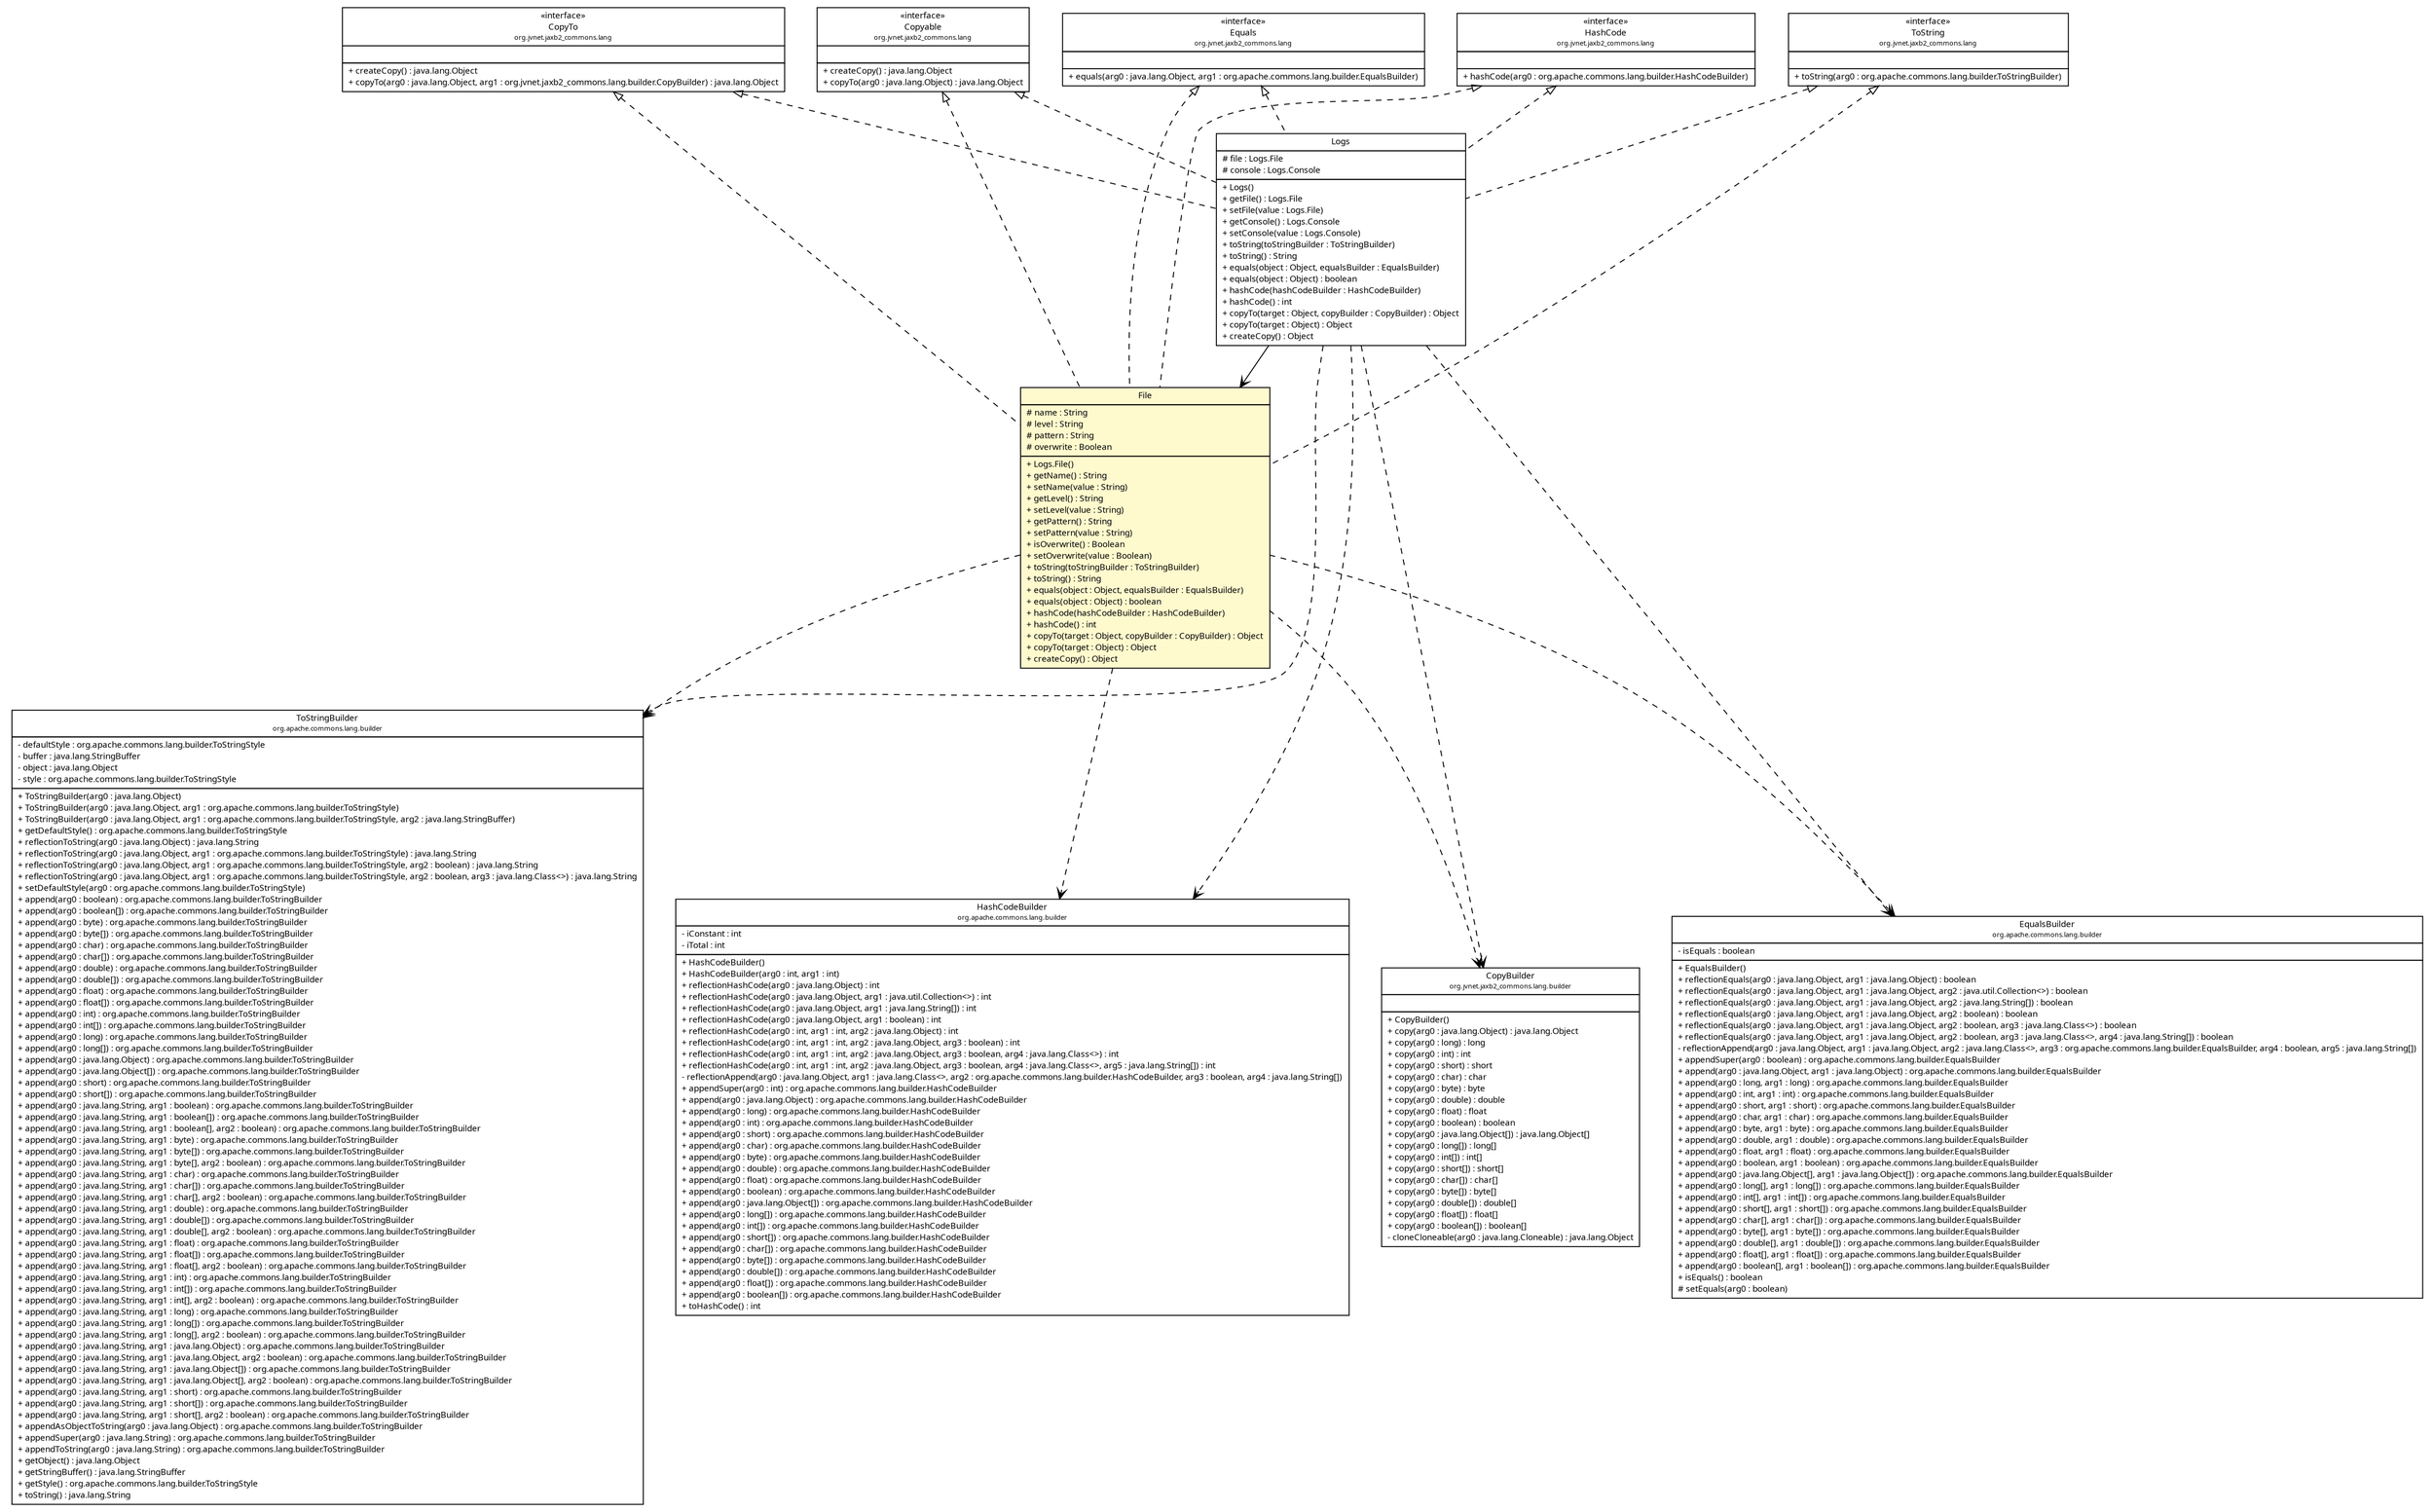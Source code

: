 #!/usr/local/bin/dot
#
# Class diagram 
# Generated by UMLGraph version R5_6 (http://www.umlgraph.org/)
#

digraph G {
	edge [fontname="Trebuchet MS",fontsize=10,labelfontname="Trebuchet MS",labelfontsize=10];
	node [fontname="Trebuchet MS",fontsize=10,shape=plaintext];
	nodesep=0.25;
	ranksep=0.5;
	// broadwick.config.generated.Logs
	c13087 [label=<<table title="broadwick.config.generated.Logs" border="0" cellborder="1" cellspacing="0" cellpadding="2" port="p" href="./Logs.html">
		<tr><td><table border="0" cellspacing="0" cellpadding="1">
<tr><td align="center" balign="center"><font face="Trebuchet MS"> Logs </font></td></tr>
		</table></td></tr>
		<tr><td><table border="0" cellspacing="0" cellpadding="1">
<tr><td align="left" balign="left"> # file : Logs.File </td></tr>
<tr><td align="left" balign="left"> # console : Logs.Console </td></tr>
		</table></td></tr>
		<tr><td><table border="0" cellspacing="0" cellpadding="1">
<tr><td align="left" balign="left"> + Logs() </td></tr>
<tr><td align="left" balign="left"> + getFile() : Logs.File </td></tr>
<tr><td align="left" balign="left"> + setFile(value : Logs.File) </td></tr>
<tr><td align="left" balign="left"> + getConsole() : Logs.Console </td></tr>
<tr><td align="left" balign="left"> + setConsole(value : Logs.Console) </td></tr>
<tr><td align="left" balign="left"> + toString(toStringBuilder : ToStringBuilder) </td></tr>
<tr><td align="left" balign="left"> + toString() : String </td></tr>
<tr><td align="left" balign="left"> + equals(object : Object, equalsBuilder : EqualsBuilder) </td></tr>
<tr><td align="left" balign="left"> + equals(object : Object) : boolean </td></tr>
<tr><td align="left" balign="left"> + hashCode(hashCodeBuilder : HashCodeBuilder) </td></tr>
<tr><td align="left" balign="left"> + hashCode() : int </td></tr>
<tr><td align="left" balign="left"> + copyTo(target : Object, copyBuilder : CopyBuilder) : Object </td></tr>
<tr><td align="left" balign="left"> + copyTo(target : Object) : Object </td></tr>
<tr><td align="left" balign="left"> + createCopy() : Object </td></tr>
		</table></td></tr>
		</table>>, URL="./Logs.html", fontname="Trebuchet MS", fontcolor="black", fontsize=9.0];
	// broadwick.config.generated.Logs.File
	c13089 [label=<<table title="broadwick.config.generated.Logs.File" border="0" cellborder="1" cellspacing="0" cellpadding="2" port="p" bgcolor="lemonChiffon" href="./Logs.File.html">
		<tr><td><table border="0" cellspacing="0" cellpadding="1">
<tr><td align="center" balign="center"><font face="Trebuchet MS"> File </font></td></tr>
		</table></td></tr>
		<tr><td><table border="0" cellspacing="0" cellpadding="1">
<tr><td align="left" balign="left"> # name : String </td></tr>
<tr><td align="left" balign="left"> # level : String </td></tr>
<tr><td align="left" balign="left"> # pattern : String </td></tr>
<tr><td align="left" balign="left"> # overwrite : Boolean </td></tr>
		</table></td></tr>
		<tr><td><table border="0" cellspacing="0" cellpadding="1">
<tr><td align="left" balign="left"> + Logs.File() </td></tr>
<tr><td align="left" balign="left"> + getName() : String </td></tr>
<tr><td align="left" balign="left"> + setName(value : String) </td></tr>
<tr><td align="left" balign="left"> + getLevel() : String </td></tr>
<tr><td align="left" balign="left"> + setLevel(value : String) </td></tr>
<tr><td align="left" balign="left"> + getPattern() : String </td></tr>
<tr><td align="left" balign="left"> + setPattern(value : String) </td></tr>
<tr><td align="left" balign="left"> + isOverwrite() : Boolean </td></tr>
<tr><td align="left" balign="left"> + setOverwrite(value : Boolean) </td></tr>
<tr><td align="left" balign="left"> + toString(toStringBuilder : ToStringBuilder) </td></tr>
<tr><td align="left" balign="left"> + toString() : String </td></tr>
<tr><td align="left" balign="left"> + equals(object : Object, equalsBuilder : EqualsBuilder) </td></tr>
<tr><td align="left" balign="left"> + equals(object : Object) : boolean </td></tr>
<tr><td align="left" balign="left"> + hashCode(hashCodeBuilder : HashCodeBuilder) </td></tr>
<tr><td align="left" balign="left"> + hashCode() : int </td></tr>
<tr><td align="left" balign="left"> + copyTo(target : Object, copyBuilder : CopyBuilder) : Object </td></tr>
<tr><td align="left" balign="left"> + copyTo(target : Object) : Object </td></tr>
<tr><td align="left" balign="left"> + createCopy() : Object </td></tr>
		</table></td></tr>
		</table>>, URL="./Logs.File.html", fontname="Trebuchet MS", fontcolor="black", fontsize=9.0];
	//broadwick.config.generated.Logs implements org.jvnet.jaxb2_commons.lang.CopyTo
	c13102:p -> c13087:p [dir=back,arrowtail=empty,style=dashed];
	//broadwick.config.generated.Logs implements org.jvnet.jaxb2_commons.lang.Copyable
	c13103:p -> c13087:p [dir=back,arrowtail=empty,style=dashed];
	//broadwick.config.generated.Logs implements org.jvnet.jaxb2_commons.lang.Equals
	c13104:p -> c13087:p [dir=back,arrowtail=empty,style=dashed];
	//broadwick.config.generated.Logs implements org.jvnet.jaxb2_commons.lang.HashCode
	c13105:p -> c13087:p [dir=back,arrowtail=empty,style=dashed];
	//broadwick.config.generated.Logs implements org.jvnet.jaxb2_commons.lang.ToString
	c13106:p -> c13087:p [dir=back,arrowtail=empty,style=dashed];
	//broadwick.config.generated.Logs.File implements org.jvnet.jaxb2_commons.lang.CopyTo
	c13102:p -> c13089:p [dir=back,arrowtail=empty,style=dashed];
	//broadwick.config.generated.Logs.File implements org.jvnet.jaxb2_commons.lang.Copyable
	c13103:p -> c13089:p [dir=back,arrowtail=empty,style=dashed];
	//broadwick.config.generated.Logs.File implements org.jvnet.jaxb2_commons.lang.Equals
	c13104:p -> c13089:p [dir=back,arrowtail=empty,style=dashed];
	//broadwick.config.generated.Logs.File implements org.jvnet.jaxb2_commons.lang.HashCode
	c13105:p -> c13089:p [dir=back,arrowtail=empty,style=dashed];
	//broadwick.config.generated.Logs.File implements org.jvnet.jaxb2_commons.lang.ToString
	c13106:p -> c13089:p [dir=back,arrowtail=empty,style=dashed];
	// broadwick.config.generated.Logs NAVASSOC broadwick.config.generated.Logs.File
	c13087:p -> c13089:p [taillabel="", label="", headlabel="", fontname="Trebuchet MS", fontcolor="black", fontsize=10.0, color="black", arrowhead=open];
	// broadwick.config.generated.Logs DEPEND org.jvnet.jaxb2_commons.lang.builder.CopyBuilder
	c13087:p -> c13107:p [taillabel="", label="", headlabel="", fontname="Trebuchet MS", fontcolor="black", fontsize=10.0, color="black", arrowhead=open, style=dashed];
	// broadwick.config.generated.Logs DEPEND org.apache.commons.lang.builder.EqualsBuilder
	c13087:p -> c13108:p [taillabel="", label="", headlabel="", fontname="Trebuchet MS", fontcolor="black", fontsize=10.0, color="black", arrowhead=open, style=dashed];
	// broadwick.config.generated.Logs DEPEND org.apache.commons.lang.builder.ToStringBuilder
	c13087:p -> c13109:p [taillabel="", label="", headlabel="", fontname="Trebuchet MS", fontcolor="black", fontsize=10.0, color="black", arrowhead=open, style=dashed];
	// broadwick.config.generated.Logs DEPEND org.apache.commons.lang.builder.HashCodeBuilder
	c13087:p -> c13110:p [taillabel="", label="", headlabel="", fontname="Trebuchet MS", fontcolor="black", fontsize=10.0, color="black", arrowhead=open, style=dashed];
	// broadwick.config.generated.Logs.File DEPEND org.jvnet.jaxb2_commons.lang.builder.CopyBuilder
	c13089:p -> c13107:p [taillabel="", label="", headlabel="", fontname="Trebuchet MS", fontcolor="black", fontsize=10.0, color="black", arrowhead=open, style=dashed];
	// broadwick.config.generated.Logs.File DEPEND org.apache.commons.lang.builder.EqualsBuilder
	c13089:p -> c13108:p [taillabel="", label="", headlabel="", fontname="Trebuchet MS", fontcolor="black", fontsize=10.0, color="black", arrowhead=open, style=dashed];
	// broadwick.config.generated.Logs.File DEPEND org.apache.commons.lang.builder.ToStringBuilder
	c13089:p -> c13109:p [taillabel="", label="", headlabel="", fontname="Trebuchet MS", fontcolor="black", fontsize=10.0, color="black", arrowhead=open, style=dashed];
	// broadwick.config.generated.Logs.File DEPEND org.apache.commons.lang.builder.HashCodeBuilder
	c13089:p -> c13110:p [taillabel="", label="", headlabel="", fontname="Trebuchet MS", fontcolor="black", fontsize=10.0, color="black", arrowhead=open, style=dashed];
	// org.jvnet.jaxb2_commons.lang.HashCode
	c13105 [label=<<table title="org.jvnet.jaxb2_commons.lang.HashCode" border="0" cellborder="1" cellspacing="0" cellpadding="2" port="p" href="http://java.sun.com/j2se/1.4.2/docs/api/org/jvnet/jaxb2_commons/lang/HashCode.html">
		<tr><td><table border="0" cellspacing="0" cellpadding="1">
<tr><td align="center" balign="center"> &#171;interface&#187; </td></tr>
<tr><td align="center" balign="center"><font face="Trebuchet MS"> HashCode </font></td></tr>
<tr><td align="center" balign="center"><font face="Trebuchet MS" point-size="7.0"> org.jvnet.jaxb2_commons.lang </font></td></tr>
		</table></td></tr>
		<tr><td><table border="0" cellspacing="0" cellpadding="1">
<tr><td align="left" balign="left">  </td></tr>
		</table></td></tr>
		<tr><td><table border="0" cellspacing="0" cellpadding="1">
<tr><td align="left" balign="left"> + hashCode(arg0 : org.apache.commons.lang.builder.HashCodeBuilder) </td></tr>
		</table></td></tr>
		</table>>, URL="http://java.sun.com/j2se/1.4.2/docs/api/org/jvnet/jaxb2_commons/lang/HashCode.html", fontname="Trebuchet MS", fontcolor="black", fontsize=9.0];
	// org.jvnet.jaxb2_commons.lang.Copyable
	c13103 [label=<<table title="org.jvnet.jaxb2_commons.lang.Copyable" border="0" cellborder="1" cellspacing="0" cellpadding="2" port="p" href="http://java.sun.com/j2se/1.4.2/docs/api/org/jvnet/jaxb2_commons/lang/Copyable.html">
		<tr><td><table border="0" cellspacing="0" cellpadding="1">
<tr><td align="center" balign="center"> &#171;interface&#187; </td></tr>
<tr><td align="center" balign="center"><font face="Trebuchet MS"> Copyable </font></td></tr>
<tr><td align="center" balign="center"><font face="Trebuchet MS" point-size="7.0"> org.jvnet.jaxb2_commons.lang </font></td></tr>
		</table></td></tr>
		<tr><td><table border="0" cellspacing="0" cellpadding="1">
<tr><td align="left" balign="left">  </td></tr>
		</table></td></tr>
		<tr><td><table border="0" cellspacing="0" cellpadding="1">
<tr><td align="left" balign="left"> + createCopy() : java.lang.Object </td></tr>
<tr><td align="left" balign="left"> + copyTo(arg0 : java.lang.Object) : java.lang.Object </td></tr>
		</table></td></tr>
		</table>>, URL="http://java.sun.com/j2se/1.4.2/docs/api/org/jvnet/jaxb2_commons/lang/Copyable.html", fontname="Trebuchet MS", fontcolor="black", fontsize=9.0];
	// org.apache.commons.lang.builder.EqualsBuilder
	c13108 [label=<<table title="org.apache.commons.lang.builder.EqualsBuilder" border="0" cellborder="1" cellspacing="0" cellpadding="2" port="p" href="http://java.sun.com/j2se/1.4.2/docs/api/org/apache/commons/lang/builder/EqualsBuilder.html">
		<tr><td><table border="0" cellspacing="0" cellpadding="1">
<tr><td align="center" balign="center"><font face="Trebuchet MS"> EqualsBuilder </font></td></tr>
<tr><td align="center" balign="center"><font face="Trebuchet MS" point-size="7.0"> org.apache.commons.lang.builder </font></td></tr>
		</table></td></tr>
		<tr><td><table border="0" cellspacing="0" cellpadding="1">
<tr><td align="left" balign="left"> - isEquals : boolean </td></tr>
		</table></td></tr>
		<tr><td><table border="0" cellspacing="0" cellpadding="1">
<tr><td align="left" balign="left"> + EqualsBuilder() </td></tr>
<tr><td align="left" balign="left"> + reflectionEquals(arg0 : java.lang.Object, arg1 : java.lang.Object) : boolean </td></tr>
<tr><td align="left" balign="left"> + reflectionEquals(arg0 : java.lang.Object, arg1 : java.lang.Object, arg2 : java.util.Collection&lt;&gt;) : boolean </td></tr>
<tr><td align="left" balign="left"> + reflectionEquals(arg0 : java.lang.Object, arg1 : java.lang.Object, arg2 : java.lang.String[]) : boolean </td></tr>
<tr><td align="left" balign="left"> + reflectionEquals(arg0 : java.lang.Object, arg1 : java.lang.Object, arg2 : boolean) : boolean </td></tr>
<tr><td align="left" balign="left"> + reflectionEquals(arg0 : java.lang.Object, arg1 : java.lang.Object, arg2 : boolean, arg3 : java.lang.Class&lt;&gt;) : boolean </td></tr>
<tr><td align="left" balign="left"> + reflectionEquals(arg0 : java.lang.Object, arg1 : java.lang.Object, arg2 : boolean, arg3 : java.lang.Class&lt;&gt;, arg4 : java.lang.String[]) : boolean </td></tr>
<tr><td align="left" balign="left"> - reflectionAppend(arg0 : java.lang.Object, arg1 : java.lang.Object, arg2 : java.lang.Class&lt;&gt;, arg3 : org.apache.commons.lang.builder.EqualsBuilder, arg4 : boolean, arg5 : java.lang.String[]) </td></tr>
<tr><td align="left" balign="left"> + appendSuper(arg0 : boolean) : org.apache.commons.lang.builder.EqualsBuilder </td></tr>
<tr><td align="left" balign="left"> + append(arg0 : java.lang.Object, arg1 : java.lang.Object) : org.apache.commons.lang.builder.EqualsBuilder </td></tr>
<tr><td align="left" balign="left"> + append(arg0 : long, arg1 : long) : org.apache.commons.lang.builder.EqualsBuilder </td></tr>
<tr><td align="left" balign="left"> + append(arg0 : int, arg1 : int) : org.apache.commons.lang.builder.EqualsBuilder </td></tr>
<tr><td align="left" balign="left"> + append(arg0 : short, arg1 : short) : org.apache.commons.lang.builder.EqualsBuilder </td></tr>
<tr><td align="left" balign="left"> + append(arg0 : char, arg1 : char) : org.apache.commons.lang.builder.EqualsBuilder </td></tr>
<tr><td align="left" balign="left"> + append(arg0 : byte, arg1 : byte) : org.apache.commons.lang.builder.EqualsBuilder </td></tr>
<tr><td align="left" balign="left"> + append(arg0 : double, arg1 : double) : org.apache.commons.lang.builder.EqualsBuilder </td></tr>
<tr><td align="left" balign="left"> + append(arg0 : float, arg1 : float) : org.apache.commons.lang.builder.EqualsBuilder </td></tr>
<tr><td align="left" balign="left"> + append(arg0 : boolean, arg1 : boolean) : org.apache.commons.lang.builder.EqualsBuilder </td></tr>
<tr><td align="left" balign="left"> + append(arg0 : java.lang.Object[], arg1 : java.lang.Object[]) : org.apache.commons.lang.builder.EqualsBuilder </td></tr>
<tr><td align="left" balign="left"> + append(arg0 : long[], arg1 : long[]) : org.apache.commons.lang.builder.EqualsBuilder </td></tr>
<tr><td align="left" balign="left"> + append(arg0 : int[], arg1 : int[]) : org.apache.commons.lang.builder.EqualsBuilder </td></tr>
<tr><td align="left" balign="left"> + append(arg0 : short[], arg1 : short[]) : org.apache.commons.lang.builder.EqualsBuilder </td></tr>
<tr><td align="left" balign="left"> + append(arg0 : char[], arg1 : char[]) : org.apache.commons.lang.builder.EqualsBuilder </td></tr>
<tr><td align="left" balign="left"> + append(arg0 : byte[], arg1 : byte[]) : org.apache.commons.lang.builder.EqualsBuilder </td></tr>
<tr><td align="left" balign="left"> + append(arg0 : double[], arg1 : double[]) : org.apache.commons.lang.builder.EqualsBuilder </td></tr>
<tr><td align="left" balign="left"> + append(arg0 : float[], arg1 : float[]) : org.apache.commons.lang.builder.EqualsBuilder </td></tr>
<tr><td align="left" balign="left"> + append(arg0 : boolean[], arg1 : boolean[]) : org.apache.commons.lang.builder.EqualsBuilder </td></tr>
<tr><td align="left" balign="left"> + isEquals() : boolean </td></tr>
<tr><td align="left" balign="left"> # setEquals(arg0 : boolean) </td></tr>
		</table></td></tr>
		</table>>, URL="http://java.sun.com/j2se/1.4.2/docs/api/org/apache/commons/lang/builder/EqualsBuilder.html", fontname="Trebuchet MS", fontcolor="black", fontsize=9.0];
	// org.jvnet.jaxb2_commons.lang.builder.CopyBuilder
	c13107 [label=<<table title="org.jvnet.jaxb2_commons.lang.builder.CopyBuilder" border="0" cellborder="1" cellspacing="0" cellpadding="2" port="p" href="http://java.sun.com/j2se/1.4.2/docs/api/org/jvnet/jaxb2_commons/lang/builder/CopyBuilder.html">
		<tr><td><table border="0" cellspacing="0" cellpadding="1">
<tr><td align="center" balign="center"><font face="Trebuchet MS"> CopyBuilder </font></td></tr>
<tr><td align="center" balign="center"><font face="Trebuchet MS" point-size="7.0"> org.jvnet.jaxb2_commons.lang.builder </font></td></tr>
		</table></td></tr>
		<tr><td><table border="0" cellspacing="0" cellpadding="1">
<tr><td align="left" balign="left">  </td></tr>
		</table></td></tr>
		<tr><td><table border="0" cellspacing="0" cellpadding="1">
<tr><td align="left" balign="left"> + CopyBuilder() </td></tr>
<tr><td align="left" balign="left"> + copy(arg0 : java.lang.Object) : java.lang.Object </td></tr>
<tr><td align="left" balign="left"> + copy(arg0 : long) : long </td></tr>
<tr><td align="left" balign="left"> + copy(arg0 : int) : int </td></tr>
<tr><td align="left" balign="left"> + copy(arg0 : short) : short </td></tr>
<tr><td align="left" balign="left"> + copy(arg0 : char) : char </td></tr>
<tr><td align="left" balign="left"> + copy(arg0 : byte) : byte </td></tr>
<tr><td align="left" balign="left"> + copy(arg0 : double) : double </td></tr>
<tr><td align="left" balign="left"> + copy(arg0 : float) : float </td></tr>
<tr><td align="left" balign="left"> + copy(arg0 : boolean) : boolean </td></tr>
<tr><td align="left" balign="left"> + copy(arg0 : java.lang.Object[]) : java.lang.Object[] </td></tr>
<tr><td align="left" balign="left"> + copy(arg0 : long[]) : long[] </td></tr>
<tr><td align="left" balign="left"> + copy(arg0 : int[]) : int[] </td></tr>
<tr><td align="left" balign="left"> + copy(arg0 : short[]) : short[] </td></tr>
<tr><td align="left" balign="left"> + copy(arg0 : char[]) : char[] </td></tr>
<tr><td align="left" balign="left"> + copy(arg0 : byte[]) : byte[] </td></tr>
<tr><td align="left" balign="left"> + copy(arg0 : double[]) : double[] </td></tr>
<tr><td align="left" balign="left"> + copy(arg0 : float[]) : float[] </td></tr>
<tr><td align="left" balign="left"> + copy(arg0 : boolean[]) : boolean[] </td></tr>
<tr><td align="left" balign="left"> - cloneCloneable(arg0 : java.lang.Cloneable) : java.lang.Object </td></tr>
		</table></td></tr>
		</table>>, URL="http://java.sun.com/j2se/1.4.2/docs/api/org/jvnet/jaxb2_commons/lang/builder/CopyBuilder.html", fontname="Trebuchet MS", fontcolor="black", fontsize=9.0];
	// org.jvnet.jaxb2_commons.lang.Equals
	c13104 [label=<<table title="org.jvnet.jaxb2_commons.lang.Equals" border="0" cellborder="1" cellspacing="0" cellpadding="2" port="p" href="http://java.sun.com/j2se/1.4.2/docs/api/org/jvnet/jaxb2_commons/lang/Equals.html">
		<tr><td><table border="0" cellspacing="0" cellpadding="1">
<tr><td align="center" balign="center"> &#171;interface&#187; </td></tr>
<tr><td align="center" balign="center"><font face="Trebuchet MS"> Equals </font></td></tr>
<tr><td align="center" balign="center"><font face="Trebuchet MS" point-size="7.0"> org.jvnet.jaxb2_commons.lang </font></td></tr>
		</table></td></tr>
		<tr><td><table border="0" cellspacing="0" cellpadding="1">
<tr><td align="left" balign="left">  </td></tr>
		</table></td></tr>
		<tr><td><table border="0" cellspacing="0" cellpadding="1">
<tr><td align="left" balign="left"> + equals(arg0 : java.lang.Object, arg1 : org.apache.commons.lang.builder.EqualsBuilder) </td></tr>
		</table></td></tr>
		</table>>, URL="http://java.sun.com/j2se/1.4.2/docs/api/org/jvnet/jaxb2_commons/lang/Equals.html", fontname="Trebuchet MS", fontcolor="black", fontsize=9.0];
	// org.apache.commons.lang.builder.HashCodeBuilder
	c13110 [label=<<table title="org.apache.commons.lang.builder.HashCodeBuilder" border="0" cellborder="1" cellspacing="0" cellpadding="2" port="p" href="http://java.sun.com/j2se/1.4.2/docs/api/org/apache/commons/lang/builder/HashCodeBuilder.html">
		<tr><td><table border="0" cellspacing="0" cellpadding="1">
<tr><td align="center" balign="center"><font face="Trebuchet MS"> HashCodeBuilder </font></td></tr>
<tr><td align="center" balign="center"><font face="Trebuchet MS" point-size="7.0"> org.apache.commons.lang.builder </font></td></tr>
		</table></td></tr>
		<tr><td><table border="0" cellspacing="0" cellpadding="1">
<tr><td align="left" balign="left"> - iConstant : int </td></tr>
<tr><td align="left" balign="left"> - iTotal : int </td></tr>
		</table></td></tr>
		<tr><td><table border="0" cellspacing="0" cellpadding="1">
<tr><td align="left" balign="left"> + HashCodeBuilder() </td></tr>
<tr><td align="left" balign="left"> + HashCodeBuilder(arg0 : int, arg1 : int) </td></tr>
<tr><td align="left" balign="left"> + reflectionHashCode(arg0 : java.lang.Object) : int </td></tr>
<tr><td align="left" balign="left"> + reflectionHashCode(arg0 : java.lang.Object, arg1 : java.util.Collection&lt;&gt;) : int </td></tr>
<tr><td align="left" balign="left"> + reflectionHashCode(arg0 : java.lang.Object, arg1 : java.lang.String[]) : int </td></tr>
<tr><td align="left" balign="left"> + reflectionHashCode(arg0 : java.lang.Object, arg1 : boolean) : int </td></tr>
<tr><td align="left" balign="left"> + reflectionHashCode(arg0 : int, arg1 : int, arg2 : java.lang.Object) : int </td></tr>
<tr><td align="left" balign="left"> + reflectionHashCode(arg0 : int, arg1 : int, arg2 : java.lang.Object, arg3 : boolean) : int </td></tr>
<tr><td align="left" balign="left"> + reflectionHashCode(arg0 : int, arg1 : int, arg2 : java.lang.Object, arg3 : boolean, arg4 : java.lang.Class&lt;&gt;) : int </td></tr>
<tr><td align="left" balign="left"> + reflectionHashCode(arg0 : int, arg1 : int, arg2 : java.lang.Object, arg3 : boolean, arg4 : java.lang.Class&lt;&gt;, arg5 : java.lang.String[]) : int </td></tr>
<tr><td align="left" balign="left"> - reflectionAppend(arg0 : java.lang.Object, arg1 : java.lang.Class&lt;&gt;, arg2 : org.apache.commons.lang.builder.HashCodeBuilder, arg3 : boolean, arg4 : java.lang.String[]) </td></tr>
<tr><td align="left" balign="left"> + appendSuper(arg0 : int) : org.apache.commons.lang.builder.HashCodeBuilder </td></tr>
<tr><td align="left" balign="left"> + append(arg0 : java.lang.Object) : org.apache.commons.lang.builder.HashCodeBuilder </td></tr>
<tr><td align="left" balign="left"> + append(arg0 : long) : org.apache.commons.lang.builder.HashCodeBuilder </td></tr>
<tr><td align="left" balign="left"> + append(arg0 : int) : org.apache.commons.lang.builder.HashCodeBuilder </td></tr>
<tr><td align="left" balign="left"> + append(arg0 : short) : org.apache.commons.lang.builder.HashCodeBuilder </td></tr>
<tr><td align="left" balign="left"> + append(arg0 : char) : org.apache.commons.lang.builder.HashCodeBuilder </td></tr>
<tr><td align="left" balign="left"> + append(arg0 : byte) : org.apache.commons.lang.builder.HashCodeBuilder </td></tr>
<tr><td align="left" balign="left"> + append(arg0 : double) : org.apache.commons.lang.builder.HashCodeBuilder </td></tr>
<tr><td align="left" balign="left"> + append(arg0 : float) : org.apache.commons.lang.builder.HashCodeBuilder </td></tr>
<tr><td align="left" balign="left"> + append(arg0 : boolean) : org.apache.commons.lang.builder.HashCodeBuilder </td></tr>
<tr><td align="left" balign="left"> + append(arg0 : java.lang.Object[]) : org.apache.commons.lang.builder.HashCodeBuilder </td></tr>
<tr><td align="left" balign="left"> + append(arg0 : long[]) : org.apache.commons.lang.builder.HashCodeBuilder </td></tr>
<tr><td align="left" balign="left"> + append(arg0 : int[]) : org.apache.commons.lang.builder.HashCodeBuilder </td></tr>
<tr><td align="left" balign="left"> + append(arg0 : short[]) : org.apache.commons.lang.builder.HashCodeBuilder </td></tr>
<tr><td align="left" balign="left"> + append(arg0 : char[]) : org.apache.commons.lang.builder.HashCodeBuilder </td></tr>
<tr><td align="left" balign="left"> + append(arg0 : byte[]) : org.apache.commons.lang.builder.HashCodeBuilder </td></tr>
<tr><td align="left" balign="left"> + append(arg0 : double[]) : org.apache.commons.lang.builder.HashCodeBuilder </td></tr>
<tr><td align="left" balign="left"> + append(arg0 : float[]) : org.apache.commons.lang.builder.HashCodeBuilder </td></tr>
<tr><td align="left" balign="left"> + append(arg0 : boolean[]) : org.apache.commons.lang.builder.HashCodeBuilder </td></tr>
<tr><td align="left" balign="left"> + toHashCode() : int </td></tr>
		</table></td></tr>
		</table>>, URL="http://java.sun.com/j2se/1.4.2/docs/api/org/apache/commons/lang/builder/HashCodeBuilder.html", fontname="Trebuchet MS", fontcolor="black", fontsize=9.0];
	// org.apache.commons.lang.builder.ToStringBuilder
	c13109 [label=<<table title="org.apache.commons.lang.builder.ToStringBuilder" border="0" cellborder="1" cellspacing="0" cellpadding="2" port="p" href="http://java.sun.com/j2se/1.4.2/docs/api/org/apache/commons/lang/builder/ToStringBuilder.html">
		<tr><td><table border="0" cellspacing="0" cellpadding="1">
<tr><td align="center" balign="center"><font face="Trebuchet MS"> ToStringBuilder </font></td></tr>
<tr><td align="center" balign="center"><font face="Trebuchet MS" point-size="7.0"> org.apache.commons.lang.builder </font></td></tr>
		</table></td></tr>
		<tr><td><table border="0" cellspacing="0" cellpadding="1">
<tr><td align="left" balign="left"> - defaultStyle : org.apache.commons.lang.builder.ToStringStyle </td></tr>
<tr><td align="left" balign="left"> - buffer : java.lang.StringBuffer </td></tr>
<tr><td align="left" balign="left"> - object : java.lang.Object </td></tr>
<tr><td align="left" balign="left"> - style : org.apache.commons.lang.builder.ToStringStyle </td></tr>
		</table></td></tr>
		<tr><td><table border="0" cellspacing="0" cellpadding="1">
<tr><td align="left" balign="left"> + ToStringBuilder(arg0 : java.lang.Object) </td></tr>
<tr><td align="left" balign="left"> + ToStringBuilder(arg0 : java.lang.Object, arg1 : org.apache.commons.lang.builder.ToStringStyle) </td></tr>
<tr><td align="left" balign="left"> + ToStringBuilder(arg0 : java.lang.Object, arg1 : org.apache.commons.lang.builder.ToStringStyle, arg2 : java.lang.StringBuffer) </td></tr>
<tr><td align="left" balign="left"> + getDefaultStyle() : org.apache.commons.lang.builder.ToStringStyle </td></tr>
<tr><td align="left" balign="left"> + reflectionToString(arg0 : java.lang.Object) : java.lang.String </td></tr>
<tr><td align="left" balign="left"> + reflectionToString(arg0 : java.lang.Object, arg1 : org.apache.commons.lang.builder.ToStringStyle) : java.lang.String </td></tr>
<tr><td align="left" balign="left"> + reflectionToString(arg0 : java.lang.Object, arg1 : org.apache.commons.lang.builder.ToStringStyle, arg2 : boolean) : java.lang.String </td></tr>
<tr><td align="left" balign="left"> + reflectionToString(arg0 : java.lang.Object, arg1 : org.apache.commons.lang.builder.ToStringStyle, arg2 : boolean, arg3 : java.lang.Class&lt;&gt;) : java.lang.String </td></tr>
<tr><td align="left" balign="left"> + setDefaultStyle(arg0 : org.apache.commons.lang.builder.ToStringStyle) </td></tr>
<tr><td align="left" balign="left"> + append(arg0 : boolean) : org.apache.commons.lang.builder.ToStringBuilder </td></tr>
<tr><td align="left" balign="left"> + append(arg0 : boolean[]) : org.apache.commons.lang.builder.ToStringBuilder </td></tr>
<tr><td align="left" balign="left"> + append(arg0 : byte) : org.apache.commons.lang.builder.ToStringBuilder </td></tr>
<tr><td align="left" balign="left"> + append(arg0 : byte[]) : org.apache.commons.lang.builder.ToStringBuilder </td></tr>
<tr><td align="left" balign="left"> + append(arg0 : char) : org.apache.commons.lang.builder.ToStringBuilder </td></tr>
<tr><td align="left" balign="left"> + append(arg0 : char[]) : org.apache.commons.lang.builder.ToStringBuilder </td></tr>
<tr><td align="left" balign="left"> + append(arg0 : double) : org.apache.commons.lang.builder.ToStringBuilder </td></tr>
<tr><td align="left" balign="left"> + append(arg0 : double[]) : org.apache.commons.lang.builder.ToStringBuilder </td></tr>
<tr><td align="left" balign="left"> + append(arg0 : float) : org.apache.commons.lang.builder.ToStringBuilder </td></tr>
<tr><td align="left" balign="left"> + append(arg0 : float[]) : org.apache.commons.lang.builder.ToStringBuilder </td></tr>
<tr><td align="left" balign="left"> + append(arg0 : int) : org.apache.commons.lang.builder.ToStringBuilder </td></tr>
<tr><td align="left" balign="left"> + append(arg0 : int[]) : org.apache.commons.lang.builder.ToStringBuilder </td></tr>
<tr><td align="left" balign="left"> + append(arg0 : long) : org.apache.commons.lang.builder.ToStringBuilder </td></tr>
<tr><td align="left" balign="left"> + append(arg0 : long[]) : org.apache.commons.lang.builder.ToStringBuilder </td></tr>
<tr><td align="left" balign="left"> + append(arg0 : java.lang.Object) : org.apache.commons.lang.builder.ToStringBuilder </td></tr>
<tr><td align="left" balign="left"> + append(arg0 : java.lang.Object[]) : org.apache.commons.lang.builder.ToStringBuilder </td></tr>
<tr><td align="left" balign="left"> + append(arg0 : short) : org.apache.commons.lang.builder.ToStringBuilder </td></tr>
<tr><td align="left" balign="left"> + append(arg0 : short[]) : org.apache.commons.lang.builder.ToStringBuilder </td></tr>
<tr><td align="left" balign="left"> + append(arg0 : java.lang.String, arg1 : boolean) : org.apache.commons.lang.builder.ToStringBuilder </td></tr>
<tr><td align="left" balign="left"> + append(arg0 : java.lang.String, arg1 : boolean[]) : org.apache.commons.lang.builder.ToStringBuilder </td></tr>
<tr><td align="left" balign="left"> + append(arg0 : java.lang.String, arg1 : boolean[], arg2 : boolean) : org.apache.commons.lang.builder.ToStringBuilder </td></tr>
<tr><td align="left" balign="left"> + append(arg0 : java.lang.String, arg1 : byte) : org.apache.commons.lang.builder.ToStringBuilder </td></tr>
<tr><td align="left" balign="left"> + append(arg0 : java.lang.String, arg1 : byte[]) : org.apache.commons.lang.builder.ToStringBuilder </td></tr>
<tr><td align="left" balign="left"> + append(arg0 : java.lang.String, arg1 : byte[], arg2 : boolean) : org.apache.commons.lang.builder.ToStringBuilder </td></tr>
<tr><td align="left" balign="left"> + append(arg0 : java.lang.String, arg1 : char) : org.apache.commons.lang.builder.ToStringBuilder </td></tr>
<tr><td align="left" balign="left"> + append(arg0 : java.lang.String, arg1 : char[]) : org.apache.commons.lang.builder.ToStringBuilder </td></tr>
<tr><td align="left" balign="left"> + append(arg0 : java.lang.String, arg1 : char[], arg2 : boolean) : org.apache.commons.lang.builder.ToStringBuilder </td></tr>
<tr><td align="left" balign="left"> + append(arg0 : java.lang.String, arg1 : double) : org.apache.commons.lang.builder.ToStringBuilder </td></tr>
<tr><td align="left" balign="left"> + append(arg0 : java.lang.String, arg1 : double[]) : org.apache.commons.lang.builder.ToStringBuilder </td></tr>
<tr><td align="left" balign="left"> + append(arg0 : java.lang.String, arg1 : double[], arg2 : boolean) : org.apache.commons.lang.builder.ToStringBuilder </td></tr>
<tr><td align="left" balign="left"> + append(arg0 : java.lang.String, arg1 : float) : org.apache.commons.lang.builder.ToStringBuilder </td></tr>
<tr><td align="left" balign="left"> + append(arg0 : java.lang.String, arg1 : float[]) : org.apache.commons.lang.builder.ToStringBuilder </td></tr>
<tr><td align="left" balign="left"> + append(arg0 : java.lang.String, arg1 : float[], arg2 : boolean) : org.apache.commons.lang.builder.ToStringBuilder </td></tr>
<tr><td align="left" balign="left"> + append(arg0 : java.lang.String, arg1 : int) : org.apache.commons.lang.builder.ToStringBuilder </td></tr>
<tr><td align="left" balign="left"> + append(arg0 : java.lang.String, arg1 : int[]) : org.apache.commons.lang.builder.ToStringBuilder </td></tr>
<tr><td align="left" balign="left"> + append(arg0 : java.lang.String, arg1 : int[], arg2 : boolean) : org.apache.commons.lang.builder.ToStringBuilder </td></tr>
<tr><td align="left" balign="left"> + append(arg0 : java.lang.String, arg1 : long) : org.apache.commons.lang.builder.ToStringBuilder </td></tr>
<tr><td align="left" balign="left"> + append(arg0 : java.lang.String, arg1 : long[]) : org.apache.commons.lang.builder.ToStringBuilder </td></tr>
<tr><td align="left" balign="left"> + append(arg0 : java.lang.String, arg1 : long[], arg2 : boolean) : org.apache.commons.lang.builder.ToStringBuilder </td></tr>
<tr><td align="left" balign="left"> + append(arg0 : java.lang.String, arg1 : java.lang.Object) : org.apache.commons.lang.builder.ToStringBuilder </td></tr>
<tr><td align="left" balign="left"> + append(arg0 : java.lang.String, arg1 : java.lang.Object, arg2 : boolean) : org.apache.commons.lang.builder.ToStringBuilder </td></tr>
<tr><td align="left" balign="left"> + append(arg0 : java.lang.String, arg1 : java.lang.Object[]) : org.apache.commons.lang.builder.ToStringBuilder </td></tr>
<tr><td align="left" balign="left"> + append(arg0 : java.lang.String, arg1 : java.lang.Object[], arg2 : boolean) : org.apache.commons.lang.builder.ToStringBuilder </td></tr>
<tr><td align="left" balign="left"> + append(arg0 : java.lang.String, arg1 : short) : org.apache.commons.lang.builder.ToStringBuilder </td></tr>
<tr><td align="left" balign="left"> + append(arg0 : java.lang.String, arg1 : short[]) : org.apache.commons.lang.builder.ToStringBuilder </td></tr>
<tr><td align="left" balign="left"> + append(arg0 : java.lang.String, arg1 : short[], arg2 : boolean) : org.apache.commons.lang.builder.ToStringBuilder </td></tr>
<tr><td align="left" balign="left"> + appendAsObjectToString(arg0 : java.lang.Object) : org.apache.commons.lang.builder.ToStringBuilder </td></tr>
<tr><td align="left" balign="left"> + appendSuper(arg0 : java.lang.String) : org.apache.commons.lang.builder.ToStringBuilder </td></tr>
<tr><td align="left" balign="left"> + appendToString(arg0 : java.lang.String) : org.apache.commons.lang.builder.ToStringBuilder </td></tr>
<tr><td align="left" balign="left"> + getObject() : java.lang.Object </td></tr>
<tr><td align="left" balign="left"> + getStringBuffer() : java.lang.StringBuffer </td></tr>
<tr><td align="left" balign="left"> + getStyle() : org.apache.commons.lang.builder.ToStringStyle </td></tr>
<tr><td align="left" balign="left"> + toString() : java.lang.String </td></tr>
		</table></td></tr>
		</table>>, URL="http://java.sun.com/j2se/1.4.2/docs/api/org/apache/commons/lang/builder/ToStringBuilder.html", fontname="Trebuchet MS", fontcolor="black", fontsize=9.0];
	// org.jvnet.jaxb2_commons.lang.ToString
	c13106 [label=<<table title="org.jvnet.jaxb2_commons.lang.ToString" border="0" cellborder="1" cellspacing="0" cellpadding="2" port="p" href="http://java.sun.com/j2se/1.4.2/docs/api/org/jvnet/jaxb2_commons/lang/ToString.html">
		<tr><td><table border="0" cellspacing="0" cellpadding="1">
<tr><td align="center" balign="center"> &#171;interface&#187; </td></tr>
<tr><td align="center" balign="center"><font face="Trebuchet MS"> ToString </font></td></tr>
<tr><td align="center" balign="center"><font face="Trebuchet MS" point-size="7.0"> org.jvnet.jaxb2_commons.lang </font></td></tr>
		</table></td></tr>
		<tr><td><table border="0" cellspacing="0" cellpadding="1">
<tr><td align="left" balign="left">  </td></tr>
		</table></td></tr>
		<tr><td><table border="0" cellspacing="0" cellpadding="1">
<tr><td align="left" balign="left"> + toString(arg0 : org.apache.commons.lang.builder.ToStringBuilder) </td></tr>
		</table></td></tr>
		</table>>, URL="http://java.sun.com/j2se/1.4.2/docs/api/org/jvnet/jaxb2_commons/lang/ToString.html", fontname="Trebuchet MS", fontcolor="black", fontsize=9.0];
	// org.jvnet.jaxb2_commons.lang.CopyTo
	c13102 [label=<<table title="org.jvnet.jaxb2_commons.lang.CopyTo" border="0" cellborder="1" cellspacing="0" cellpadding="2" port="p" href="http://java.sun.com/j2se/1.4.2/docs/api/org/jvnet/jaxb2_commons/lang/CopyTo.html">
		<tr><td><table border="0" cellspacing="0" cellpadding="1">
<tr><td align="center" balign="center"> &#171;interface&#187; </td></tr>
<tr><td align="center" balign="center"><font face="Trebuchet MS"> CopyTo </font></td></tr>
<tr><td align="center" balign="center"><font face="Trebuchet MS" point-size="7.0"> org.jvnet.jaxb2_commons.lang </font></td></tr>
		</table></td></tr>
		<tr><td><table border="0" cellspacing="0" cellpadding="1">
<tr><td align="left" balign="left">  </td></tr>
		</table></td></tr>
		<tr><td><table border="0" cellspacing="0" cellpadding="1">
<tr><td align="left" balign="left"> + createCopy() : java.lang.Object </td></tr>
<tr><td align="left" balign="left"> + copyTo(arg0 : java.lang.Object, arg1 : org.jvnet.jaxb2_commons.lang.builder.CopyBuilder) : java.lang.Object </td></tr>
		</table></td></tr>
		</table>>, URL="http://java.sun.com/j2se/1.4.2/docs/api/org/jvnet/jaxb2_commons/lang/CopyTo.html", fontname="Trebuchet MS", fontcolor="black", fontsize=9.0];
}

